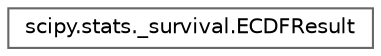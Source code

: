digraph "Graphical Class Hierarchy"
{
 // LATEX_PDF_SIZE
  bgcolor="transparent";
  edge [fontname=Helvetica,fontsize=10,labelfontname=Helvetica,labelfontsize=10];
  node [fontname=Helvetica,fontsize=10,shape=box,height=0.2,width=0.4];
  rankdir="LR";
  Node0 [id="Node000000",label="scipy.stats._survival.ECDFResult",height=0.2,width=0.4,color="grey40", fillcolor="white", style="filled",URL="$d1/d97/classscipy_1_1stats_1_1__survival_1_1ECDFResult.html",tooltip=" "];
}
